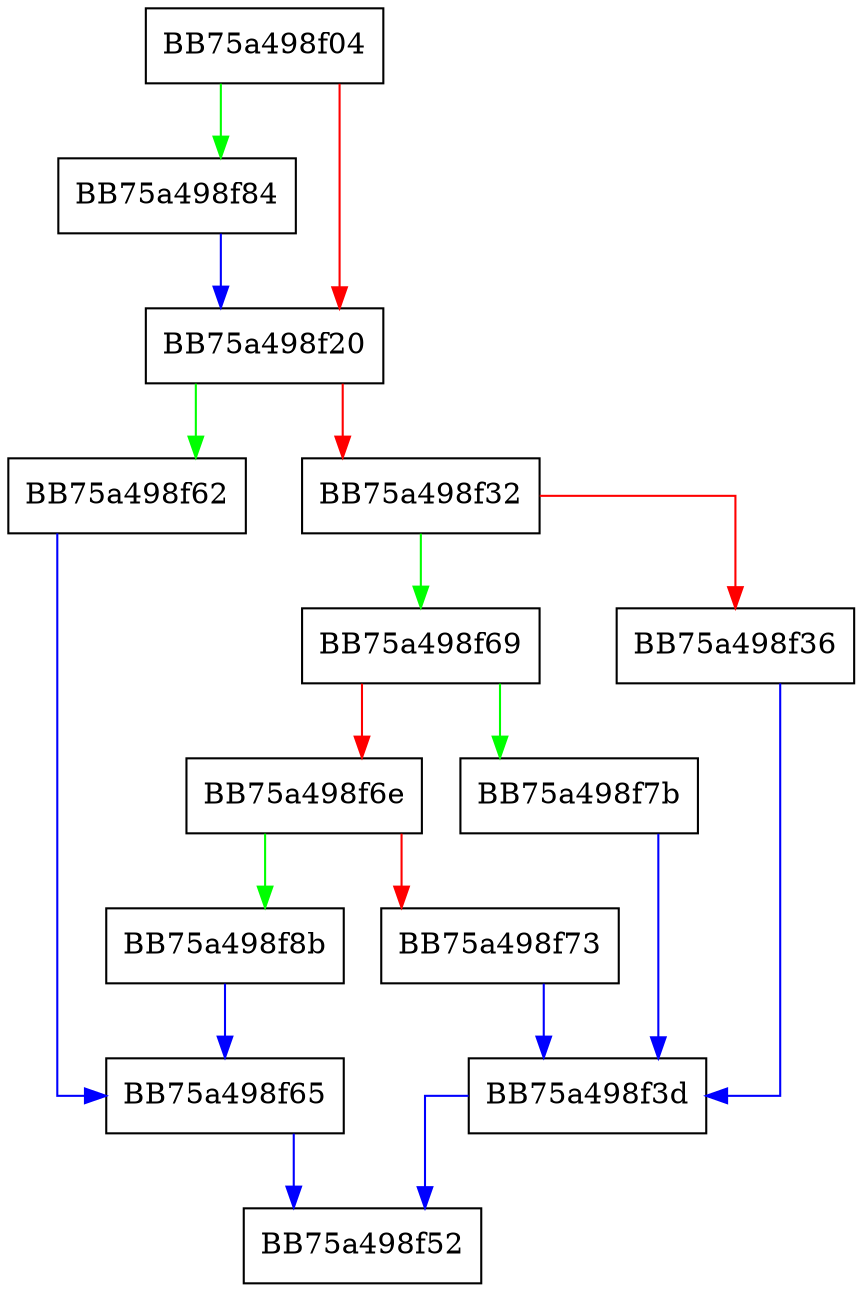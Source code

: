 digraph read {
  node [shape="box"];
  graph [splines=ortho];
  BB75a498f04 -> BB75a498f84 [color="green"];
  BB75a498f04 -> BB75a498f20 [color="red"];
  BB75a498f20 -> BB75a498f62 [color="green"];
  BB75a498f20 -> BB75a498f32 [color="red"];
  BB75a498f32 -> BB75a498f69 [color="green"];
  BB75a498f32 -> BB75a498f36 [color="red"];
  BB75a498f36 -> BB75a498f3d [color="blue"];
  BB75a498f3d -> BB75a498f52 [color="blue"];
  BB75a498f62 -> BB75a498f65 [color="blue"];
  BB75a498f65 -> BB75a498f52 [color="blue"];
  BB75a498f69 -> BB75a498f7b [color="green"];
  BB75a498f69 -> BB75a498f6e [color="red"];
  BB75a498f6e -> BB75a498f8b [color="green"];
  BB75a498f6e -> BB75a498f73 [color="red"];
  BB75a498f73 -> BB75a498f3d [color="blue"];
  BB75a498f7b -> BB75a498f3d [color="blue"];
  BB75a498f84 -> BB75a498f20 [color="blue"];
  BB75a498f8b -> BB75a498f65 [color="blue"];
}